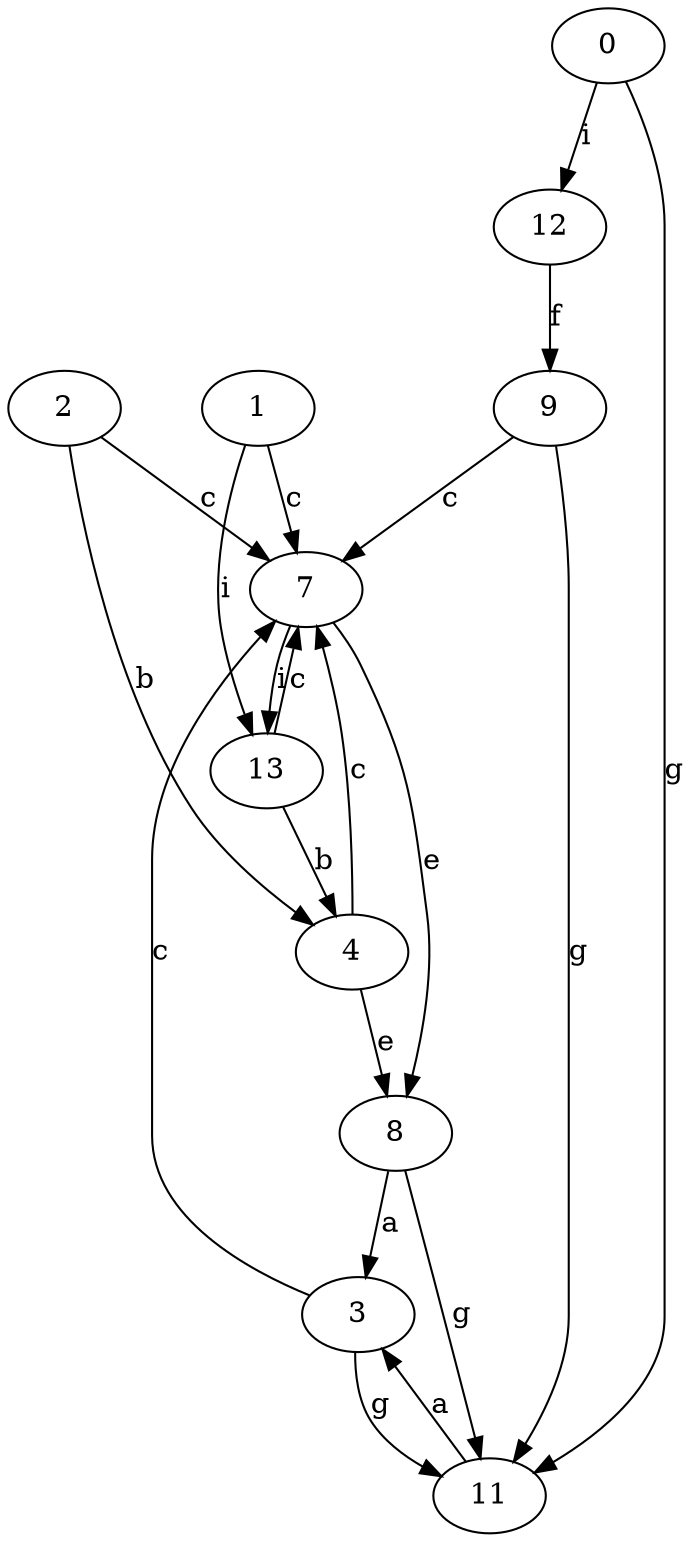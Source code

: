 strict digraph  {
1;
2;
3;
4;
7;
8;
9;
11;
12;
13;
0;
1 -> 7  [label=c];
1 -> 13  [label=i];
2 -> 4  [label=b];
2 -> 7  [label=c];
3 -> 7  [label=c];
3 -> 11  [label=g];
4 -> 7  [label=c];
4 -> 8  [label=e];
7 -> 8  [label=e];
7 -> 13  [label=i];
8 -> 3  [label=a];
8 -> 11  [label=g];
9 -> 7  [label=c];
9 -> 11  [label=g];
11 -> 3  [label=a];
12 -> 9  [label=f];
13 -> 4  [label=b];
13 -> 7  [label=c];
0 -> 11  [label=g];
0 -> 12  [label=i];
}
